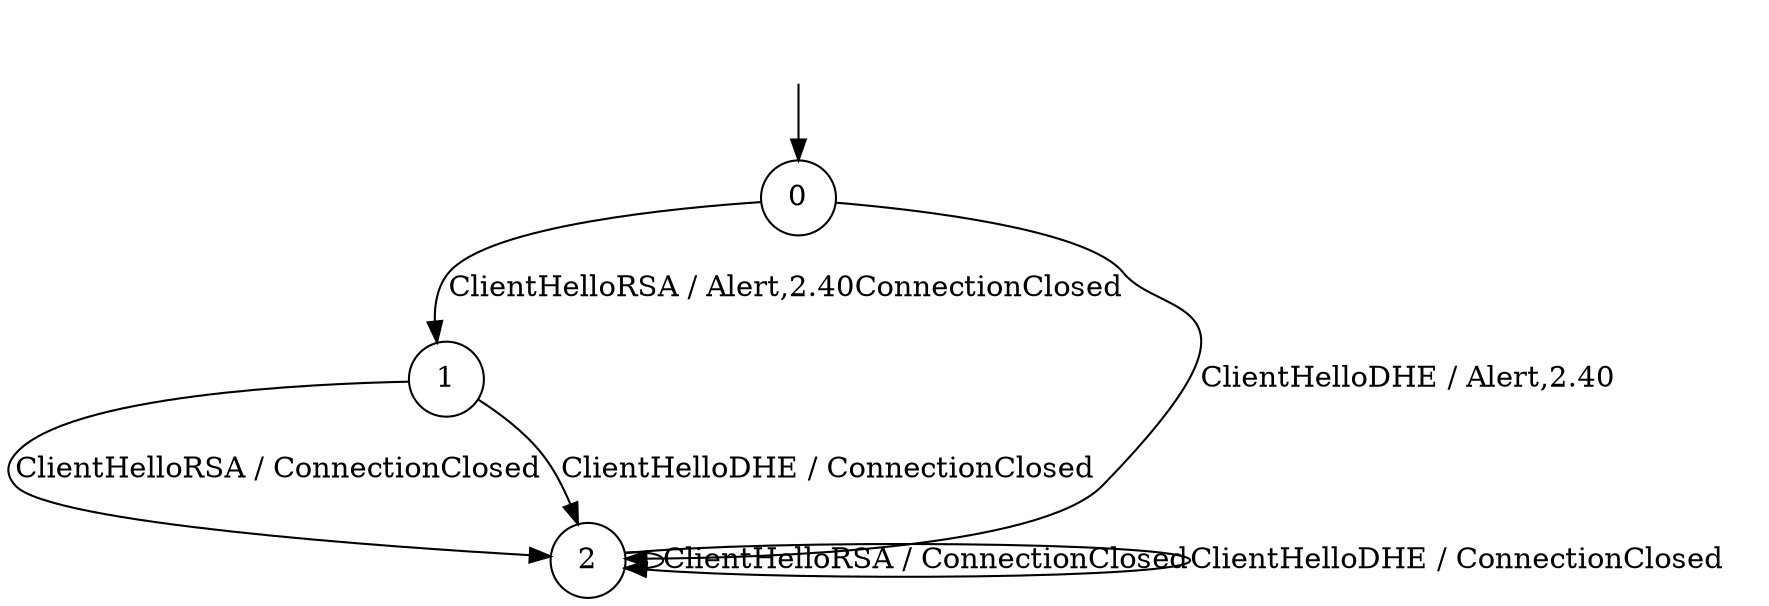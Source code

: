 digraph g {
__start0 [label="" shape="none"];

	s0 [shape="circle" label="0"];
	s1 [shape="circle" label="1"];
	s2 [shape="circle" label="2"];
	s0 -> s1 [label="ClientHelloRSA / Alert,2.40ConnectionClosed"];
	s0 -> s2 [label="ClientHelloDHE / Alert,2.40"];
	s1 -> s2 [label="ClientHelloRSA / ConnectionClosed"];
	s1 -> s2 [label="ClientHelloDHE / ConnectionClosed"];
	s2 -> s2 [label="ClientHelloRSA / ConnectionClosed"];
	s2 -> s2 [label="ClientHelloDHE / ConnectionClosed"];

__start0 -> s0;
}
